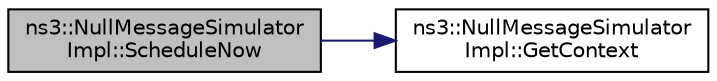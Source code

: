 digraph "ns3::NullMessageSimulatorImpl::ScheduleNow"
{
 // LATEX_PDF_SIZE
  edge [fontname="Helvetica",fontsize="10",labelfontname="Helvetica",labelfontsize="10"];
  node [fontname="Helvetica",fontsize="10",shape=record];
  rankdir="LR";
  Node1 [label="ns3::NullMessageSimulator\lImpl::ScheduleNow",height=0.2,width=0.4,color="black", fillcolor="grey75", style="filled", fontcolor="black",tooltip="Schedule an event to run at the current virtual time."];
  Node1 -> Node2 [color="midnightblue",fontsize="10",style="solid",fontname="Helvetica"];
  Node2 [label="ns3::NullMessageSimulator\lImpl::GetContext",height=0.2,width=0.4,color="black", fillcolor="white", style="filled",URL="$classns3_1_1_null_message_simulator_impl.html#ae09b6c54427c7b0a90c1bdd18012835e",tooltip="Get the current simulation context."];
}
